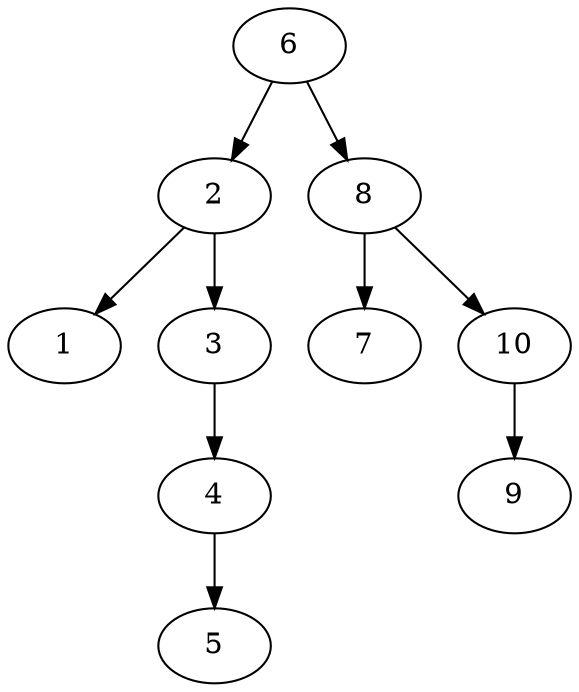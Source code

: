digraph {
  6 -> { 2 8 }
  2 -> { 1 3 }
  1
  3 -> 4
  4 -> 5
  5
  8 -> { 7 10 }
  7
  10 -> 9
  9
}
